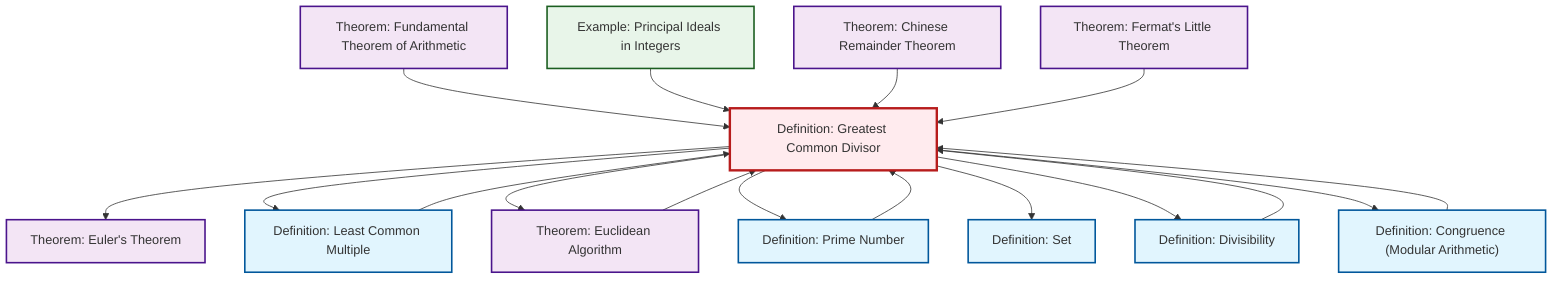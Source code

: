 graph TD
    classDef definition fill:#e1f5fe,stroke:#01579b,stroke-width:2px
    classDef theorem fill:#f3e5f5,stroke:#4a148c,stroke-width:2px
    classDef axiom fill:#fff3e0,stroke:#e65100,stroke-width:2px
    classDef example fill:#e8f5e9,stroke:#1b5e20,stroke-width:2px
    classDef current fill:#ffebee,stroke:#b71c1c,stroke-width:3px
    thm-fundamental-arithmetic["Theorem: Fundamental Theorem of Arithmetic"]:::theorem
    def-prime["Definition: Prime Number"]:::definition
    def-lcm["Definition: Least Common Multiple"]:::definition
    thm-fermat-little["Theorem: Fermat's Little Theorem"]:::theorem
    def-congruence["Definition: Congruence (Modular Arithmetic)"]:::definition
    def-gcd["Definition: Greatest Common Divisor"]:::definition
    thm-euler["Theorem: Euler's Theorem"]:::theorem
    def-set["Definition: Set"]:::definition
    ex-principal-ideal["Example: Principal Ideals in Integers"]:::example
    thm-chinese-remainder["Theorem: Chinese Remainder Theorem"]:::theorem
    thm-euclidean-algorithm["Theorem: Euclidean Algorithm"]:::theorem
    def-divisibility["Definition: Divisibility"]:::definition
    def-gcd --> thm-euler
    thm-euclidean-algorithm --> def-gcd
    def-divisibility --> def-gcd
    thm-fundamental-arithmetic --> def-gcd
    def-congruence --> def-gcd
    def-gcd --> def-lcm
    def-gcd --> thm-euclidean-algorithm
    def-gcd --> def-prime
    def-gcd --> def-set
    def-prime --> def-gcd
    def-gcd --> def-divisibility
    ex-principal-ideal --> def-gcd
    thm-chinese-remainder --> def-gcd
    def-gcd --> def-congruence
    def-lcm --> def-gcd
    thm-fermat-little --> def-gcd
    class def-gcd current
